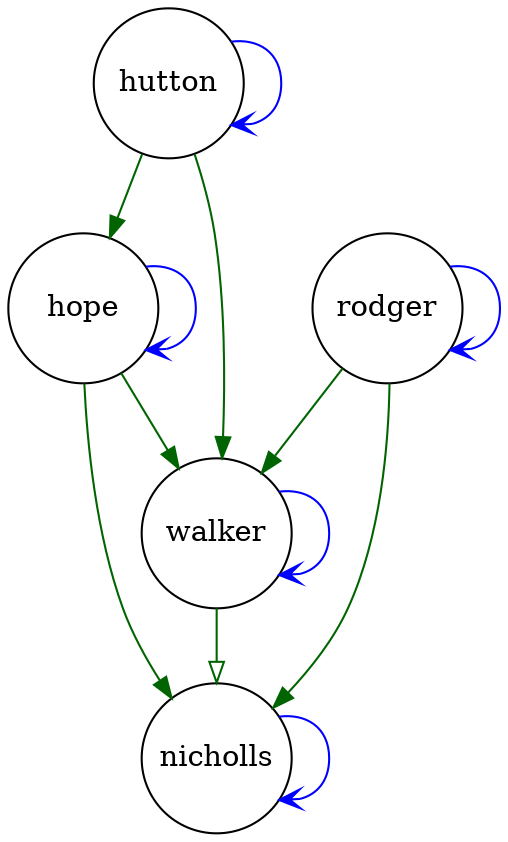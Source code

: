digraph bbbcase53 { 
 K=0.6 
 "nicholls" -> { "nicholls" } [color="blue", arrowhead="vee", penwidth=1, href="#394"]; 
 "hope" -> { "nicholls" } [color="darkgreen", arrowhead="normal", penwidth=1, href="#401"]; 
 "hope" -> { "walker" } [color="darkgreen", arrowhead="normal", penwidth=1, href="#401"]; 
 "hope" -> { "hope" } [color="blue", arrowhead="vee", penwidth=1, href="#401"]; 
 "hutton" -> { "hope" } [color="darkgreen", arrowhead="normal", penwidth=1, href="#407"]; 
 "hutton" -> { "walker" } [color="darkgreen", arrowhead="normal", penwidth=1, href="#407"]; 
 "hutton" -> { "hutton" } [color="blue", arrowhead="vee", penwidth=1, href="#407"]; 
 "rodger" -> { "nicholls" } [color="darkgreen", arrowhead="normal", penwidth=1, href="#413"]; 
 "rodger" -> { "walker" } [color="darkgreen", arrowhead="normal", penwidth=1, href="#413"]; 
 "rodger" -> { "rodger" } [color="blue", arrowhead="vee", penwidth=1, href="#413"]; 
 "walker" -> { "nicholls" } [color="darkgreen", arrowhead="onormal", penwidth=1, href="#613"]; 
 "walker" -> { "walker" } [color="blue", arrowhead="vee", penwidth=1, href="#629"]; 
 "nicholls" [shape="circle", fixedsize="true", height=1, width=1, style="filled", fillcolor="white", href="#nicholls"]; 
 "hope" [shape="circle", fixedsize="true", height=1, width=1, style="filled", fillcolor="white", href="#hope"]; 
 "hutton" [shape="circle", fixedsize="true", height=1, width=1, style="filled", fillcolor="white", href="#hutton"]; 
 "rodger" [shape="circle", fixedsize="true", height=1, width=1, style="filled", fillcolor="white", href="#rodger"]; 
 "walker" [shape="circle", fixedsize="true", height=1, width=1, style="filled", fillcolor="white", href="#walker"]; 

}